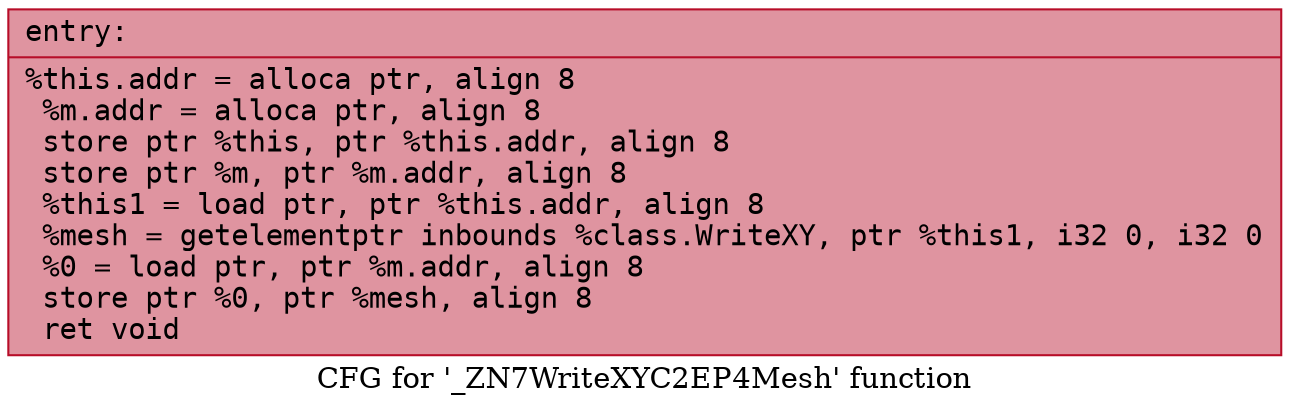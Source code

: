 digraph "CFG for '_ZN7WriteXYC2EP4Mesh' function" {
	label="CFG for '_ZN7WriteXYC2EP4Mesh' function";

	Node0x561f53d045e0 [shape=record,color="#b70d28ff", style=filled, fillcolor="#b70d2870" fontname="Courier",label="{entry:\l|  %this.addr = alloca ptr, align 8\l  %m.addr = alloca ptr, align 8\l  store ptr %this, ptr %this.addr, align 8\l  store ptr %m, ptr %m.addr, align 8\l  %this1 = load ptr, ptr %this.addr, align 8\l  %mesh = getelementptr inbounds %class.WriteXY, ptr %this1, i32 0, i32 0\l  %0 = load ptr, ptr %m.addr, align 8\l  store ptr %0, ptr %mesh, align 8\l  ret void\l}"];
}
